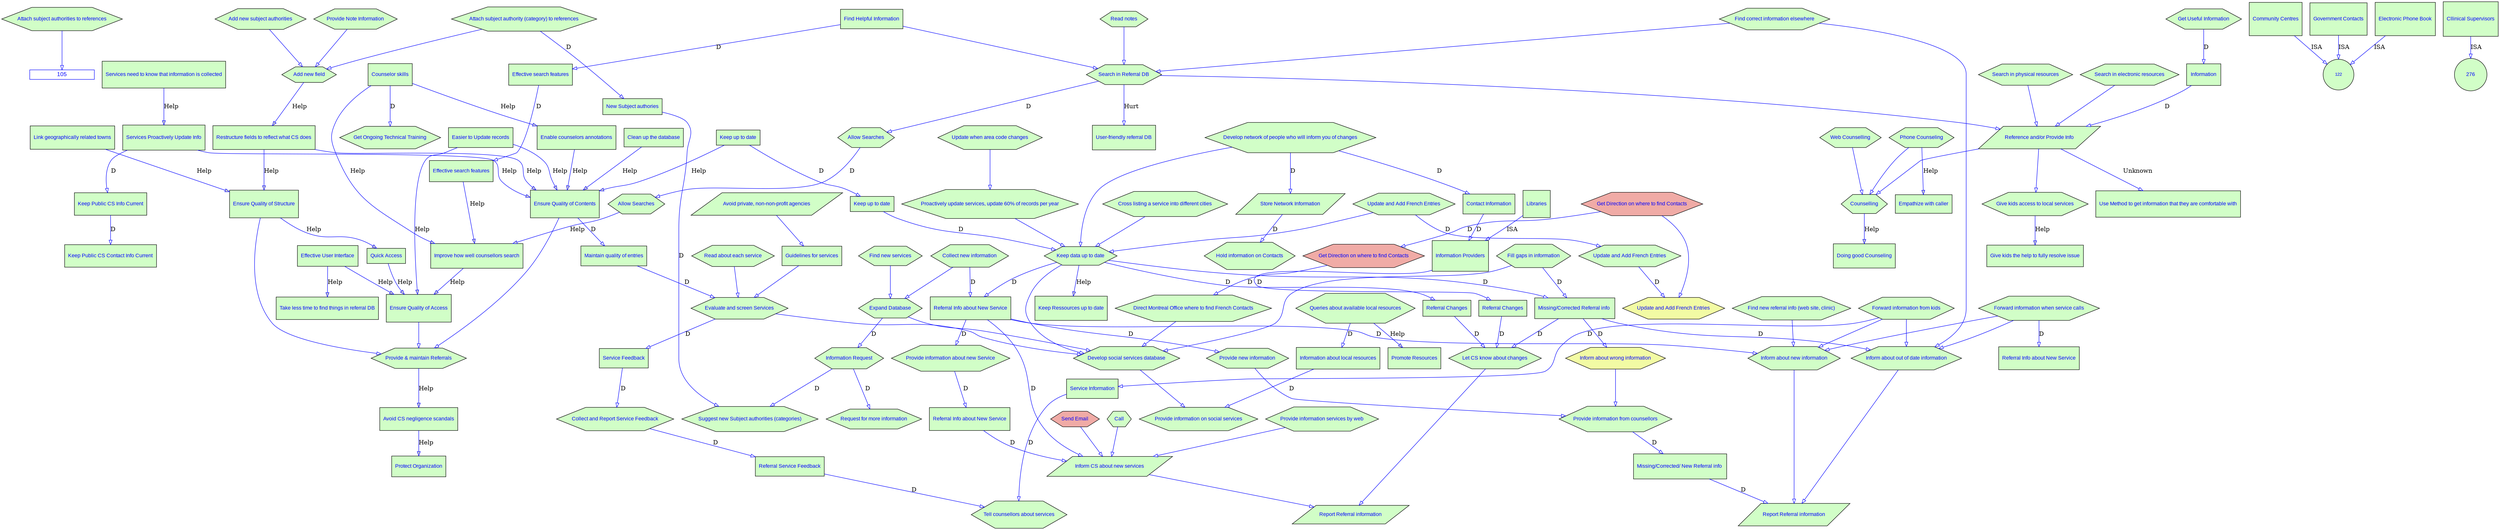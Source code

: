  digraph  RootGraph {
  node [color="#000000", fontcolor="#0000FF", fontname=Arial, style=filled];
  edge [color="#0000FF"];
  subgraph Connector {
      node [width="2.06827270601324", height="0", pos="2342.60580708661,556.215825360204", color="#0000FF", fillcolor="#FFFFFF", fontname=Arial, fontsize="13", style=filled, shape=box];
      "105" [];
  }
  "Effective User Interface" [width="1.10236220472441", height="0.662674087685118", pos="1683.77952755906,594.096488748848", fillcolor="#D1FEC7", fontsize="12", label="Effective User Interface", shape=box];
  "Take less time to find things in referral DB" [width="1.19549121811446", height="0.718657668871754", pos="332.171542119837,566.929133858268", fillcolor="#D1FEC7", fontsize="12", label="Take less time to find things in referral DB", shape=box];
  "Web Counselling" [width="1.00578248031496", height="0.643700787401573", pos="262.271161417323,670.937565676455", fillcolor="#D1FEC7", fontsize="12", label="Web Counselling", sides="6", shape=polygon];
  "Counselling" [width="1.09621062992126", height="0.609564719517387", pos="399.197834645669,807.496620794565", fillcolor="#D1FEC7", fontsize="12", label=Counselling, sides="6", shape=polygon];
  "Doing good Counseling" [width="1.28862023150452", height="0.77464125005839", pos="414.185603924714,906.249847528951", fillcolor="#D1FEC7", fontsize="12", label="Doing good Counseling", shape=box];
  "Keep data up to date" [width="0.932168635170603", height="0.596587926509186", pos="2338.83366141732,652.055195438944", fillcolor="#D1FEC7", fontsize="12", label="Keep data up to date", sides="6", shape=polygon];
  "Keep Ressources up to date" [width="1.28862023150452", height="0.77464125005839", pos="2112.26456692913,807.475197051015", fillcolor="#D1FEC7", fontsize="12", label="Keep Ressources up to date", shape=box];
  "Search in Referral DB" [width="0.994094488188977", height="0.636220472440945", pos="575.07874015748,590.164337329998", fillcolor="#D1FEC7", fontsize="12", label="Search in Referral DB", sides="6", shape=polygon];
  "User-friendly referral DB" [width="1.30984710604215", height="0.78740157480315", pos="325.275590551181,864.189534180392", fillcolor="#D1FEC7", fontsize="12", label="User-friendly referral DB", shape=box];
  "Phone Counseling" [width="1.00578248031496", height="0.643700787401573", pos="517.389271653543,850.016305833935", fillcolor="#D1FEC7", fontsize="12", label="Phone Counseling", sides="6", shape=polygon];
  "Empathize with caller" [width="0.984251968503934", height="0.591673292575996", pos="615.826771653543,928.009457752498", fillcolor="#D1FEC7", fontsize="12", label="Empathize with caller", shape=box];
  "Keep up to date" [width="0.816179286622626", height="0.490638069621911", pos="1829.38245431841,492.573249966052", fillcolor="#D1FEC7", fontsize="12", label="Keep up to date", shape=box];
  "Allow Searches" [width="1.00578248031496", height="0.643700787401575", pos="977.952755905512,779.527559055118", fillcolor="#D1FEC7", fontsize="12", label="Allow Searches", sides="6", shape=polygon];
  "Develop network of people who will inform you of changes" [width="1.50918635170603", height="0.965879265091862", pos="2346.37795275591,447.081967092488", fillcolor="#D1FEC7", fontsize="12", label="Develop network of people who will inform you of changes", sides="6", shape=polygon];
  "Referral Changes" [width="0.828125", height="0.517578125", pos="2648.92765748031,1332.28346456693", fillcolor="#D1FEC7", fontsize="12", label="Referral Changes", shape=box];
  "Store Network Information" [width="1.08923884514436", height="0.670300827781145", pos="2568.66141732283,350.115081768625", fillcolor="#D1FEC7", fontsize="12", label="Store Network Information", shape=parallelogram];
  "Community Centres" [width="1.07185039370079", height="1.07185039370079", pos="2565.50787401575,117.356692913386", fillcolor="#D1FEC7", fontsize="12", label="Community Centres", shape=box];
  "122" [width="0.984251968503939", height="0.984251968503939", pos="35.4330708661418,35.4330708661418", fillcolor="#D1FEC7", fontsize="10", shape=circle];
  "Government Contacts" [width="1.04440288713911", height="1.04440288713911", pos="2472.86622047244,98.4158267716534", fillcolor="#D1FEC7", fontsize="12", label="Government Contacts", shape=box];
  "Libraries" [width="0.875", height="0.875", pos="2373.22440944882,114.994488188976", fillcolor="#D1FEC7", fontsize="12", label=Libraries, shape=box];
  "Information Providers" [width="0.984251968503939", height="0.984251968503939", pos="2490.31086614173,215.56062992126", fillcolor="#D1FEC7", fontsize="12", label="Information Providers", shape=box];
  "Contact Information" [width="1.01706036745407", height="0.635662729658792", pos="2381.10236220472,249.655511811024", fillcolor="#D1FEC7", fontsize="12", label="Contact Information", shape=box];
  "Referral Changes1" [width="0.828125", height="0.517578125", pos="2779.4187992126,1218.89763779528", fillcolor="#D1FEC7", fontsize="12", label="Referral Changes", shape=box];
  "Missing/Corrected Referral info " [width="1.06299212598425", height="0.664370078740155", pos="1757.48031496063,1157.77559055118", fillcolor="#D1FEC7", fontsize="12", label="Missing/Corrected Referral info ", shape=box];
  "Inform about out of date information" [width="1.18110236220472", height="0.755905511811023", pos="723.543307086614,783.248031496063", fillcolor="#D1FEC7", fontsize="12", label="Inform about out of date information", sides="6", shape=polygon];
  "Proactively update services, update 60% of records per year" [width="1.45054133858268", height="0.928346456692914", pos="2205.30295275591,389.715267557765", fillcolor="#D1FEC7", fontsize="12", label="Proactively update services, update 60% of records per year", sides="6", shape=polygon];
  "Referral Info about New Service" [width="1.16797900262468", height="0.729986876640422", pos="1559.05511811024,1131.79133858268", fillcolor="#D1FEC7", fontsize="12", label="Referral Info about New Service", shape=box];
  "Inform about new information" [width="1.18110236220472", height="0.755905511811023", pos="622.204724409449,784.665354330709", fillcolor="#D1FEC7", fontsize="12", label="Inform about new information", sides="6", shape=polygon];
  "Inform CS about new services" [width="1.03018372703412", height="0.633959216636386", pos="2042.4094488189,1429.37371290127", fillcolor="#D1FEC7", fontsize="12", label="Inform CS about new services", shape=parallelogram];
  "Collect new information" [width="1.13891404199475", height="0.728904986876642", pos="2422.81192913386,538.7083733917", fillcolor="#D1FEC7", fontsize="12", label="Collect new information", sides="6", shape=polygon];
  "Expand Database" [width="0.978100393700787", height="0.625984251968504", pos="2413.24311023622,649.333935596424", fillcolor="#D1FEC7", fontsize="12", label="Expand Database", sides="6", shape=polygon];
  "Evaluate and screen Services" [width="1.08882874015748", height="0.696850393700787", pos="2165.18208661417,648.708661417323", fillcolor="#D1FEC7", fontsize="12", label="Evaluate and screen Services", sides="6", shape=polygon];
  "Develop social services database" [width="1.18110236220472", height="0.755905511811023", pos="2338.46929133858,744.074322675875", fillcolor="#D1FEC7", fontsize="12", label="Develop social services database", sides="6", shape=polygon];
  "Forward information from kids" [width="1.10236220472441", height="0.705511811023624", pos="620.078740157481,705.335990873305", fillcolor="#D1FEC7", fontsize="12", label="Forward information from kids", sides="6", shape=polygon];
  "Service Information" [width="1.00393700787402", height="0.627460629921259", pos="696.269291338583,1099.22244094488", fillcolor="#D1FEC7", fontsize="12", label="Service Information", shape=box];
  "Get Direction on where to find Contacts" [width="1.18110236220472", height="0.755905511811018", pos="2435.08346456693,1084.62463904795", fillcolor="#F0ABA6", fontsize="12", label="Get Direction on where to find Contacts", sides="6", shape=polygon];
  "Get Direction on where to find Contacts1" [width="1.18110236220472", height="0.755905511811018", pos="2545.76692913386,926.785039370079", fillcolor="#F0ABA6", fontsize="12", label="Get Direction on where to find Contacts", sides="6", shape=polygon];
  "Read about each service" [width="1.06299212598425", height="0.680314960629922", pos="2193.30708661417,546.407951344456", fillcolor="#D1FEC7", fontsize="12", label="Read about each service", sides="6", shape=polygon];
  "Maintain quality of entries" [width="1.06552311864363", height="0.6405286370745", pos="1832.50730946111,623.622047244094", fillcolor="#D1FEC7", fontsize="12", label="Maintain quality of entries", shape=box];
  "Find new services" [width="0.978100393700789", height="0.625984251968505", pos="2318.75492125984,528.389053706661", fillcolor="#D1FEC7", fontsize="12", label="Find new services", sides="6", shape=polygon];
  "Inform about wrong information" [width="1.08882874015748", height="0.696850393700789", pos="1513.21358267717,1264.67716535433", fillcolor="#F2FBA4", fontsize="12", label="Inform about wrong information", sides="6", shape=polygon];
  "Information about local resources" [width="1.10892388451444", height="0.693077427821524", pos="2412.04724409449,953.001968503937", fillcolor="#D1FEC7", fontsize="12", label="Information about local resources", shape=box];
  "Provide information on social services" [width="1.18110236220473", height="0.755905511811026", pos="2276.92913385827,818.420549769653", fillcolor="#D1FEC7", fontsize="12", label="Provide information on social services", sides="6", shape=polygon];
  "Read notes" [width="0.78125", height="0.5", pos="510.014763779527,524.31551843236", fillcolor="#D1FEC7", fontsize="12", label="Read notes", sides="6", shape=polygon];
  "Attach subject authorities to references" [width="1.17495078740157", height="0.751968503937007", pos="2227.57381889764,491.349683627921", fillcolor="#D1FEC7", fontsize="12", label="Attach subject authorities to references", sides="6", shape=polygon];
  "Cross listing a service into different cities" [width="1.25369094488189", height="0.80236220472441", pos="2390.09350393701,365.604801738157", fillcolor="#D1FEC7", fontsize="12", label="Cross listing a service into different cities", sides="6", shape=polygon];
  "Update and Add French Entries" [width="1.08882874015748", height="0.696850393700787", pos="2460.69389763779,481.806376541307", fillcolor="#D1FEC7", fontsize="12", label="Update and Add French Entries", sides="6", shape=polygon];
  "Fill gaps in information" [width="1.17495078740157", height="0.751968503937007", pos="2496.86515748031,646.310313549181", fillcolor="#D1FEC7", fontsize="12", label="Fill gaps in information", sides="6", shape=polygon];
  "Update and Add French Entries1" [width="1.08882874015748", height="0.696850393700787", pos="2639.76791338583,936.94251968504", fillcolor="#D1FEC7", fontsize="12", label="Update and Add French Entries", sides="6", shape=polygon];
  "Update and Add French Entries2" [width="1.08882874015748", height="0.696850393700787", pos="2530.40728346457,1091.56952093772", fillcolor="#F2FBA4", fontsize="12", label="Update and Add French Entries", sides="6", shape=polygon];
  "Provide new information" [width="1.00578248031496", height="0.643700787401576", pos="1411.01131889764,1261.41732283465", fillcolor="#D1FEC7", fontsize="12", label="Provide new information", sides="6", shape=polygon];
  "Provide information about new Service" [width="1.2992125984252", height="0.831496062992125", pos="2123.85826771654,1061.8157480315", fillcolor="#D1FEC7", fontsize="12", label="Provide information about new Service", sides="6", shape=polygon];
  "Queries about available local resources" [width="1.48991141732283", height="0.953543307086613", pos="2037.88877952756,1117.23307086614", fillcolor="#D1FEC7", fontsize="12", label="Queries about available local resources", sides="6", shape=polygon];
  "Effective search features" [width="1.13113991654389", height="0.679973523246231", pos="1341.71861907912,496.27255236835", fillcolor="#D1FEC7", fontsize="12", label="Effective search features", shape=box];
  "Improve how well counsellors search" [width="1.30845144356956", height="0.786562586173298", pos="1272.65112539063,567.168897691308", fillcolor="#D1FEC7", fontsize="12", label="Improve how well counsellors search", shape=box];
  "Allow Searches1" [width="1.00578248031496", height="0.643700787401575", pos="1187.61175531189,496.272552368349", fillcolor="#D1FEC7", fontsize="12", label="Allow Searches", sides="6", shape=polygon];
  "Ensure Quality of Contents" [width="1.48622047244095", height="0.893426671789758", pos="1325.44640098118,729.966850813334", fillcolor="#D1FEC7", fontsize="12", label="Ensure Quality of Contents", shape=box];
  "Keep up to date1" [width="0.816179286622626", height="0.490638069621911", pos="1200.74898603284,620.341865326528", fillcolor="#D1FEC7", fontsize="12", label="Keep up to date", shape=box];
  "Let CS know about changes" [width="1.06299212598425", height="0.680314960629921", pos="1934.74015748031,1421.97165354331", fillcolor="#D1FEC7", fontsize="12", label="Let CS know about changes", sides="6", shape=polygon];
  "Hold information on Contacts" [width="1.37180118110236", height="0.87795275590551", pos="2753.63681102362,349.393700787401", fillcolor="#D1FEC7", fontsize="12", label="Hold information on Contacts", sides="6", shape=polygon];
  "Tell counsellors about services" [width="1.36482939632546", height="0.873490813648294", pos="525.009448818898,1226.24881889764", fillcolor="#D1FEC7", fontsize="12", label="Tell counsellors about services", sides="6", shape=polygon];
  "Find correct information elsewhere" [width="1.08882874015748", height="0.696850393700787", pos="569.27657480315,489.591108983542", fillcolor="#D1FEC7", fontsize="12", label="Find correct information elsewhere", sides="6", shape=polygon];
  "Forward information when service calls" [width="1.21062992125984", height="0.7748031496063", pos="706.889763779527,702.347244094488", fillcolor="#D1FEC7", fontsize="12", label="Forward information when service calls", sides="6", shape=polygon];
  "Direct Montreal Office where to find French Contacts" [width="1.31889763779528", height="0.844094488188977", pos="2480.31496062992,717.658345045244", fillcolor="#D1FEC7", fontsize="12", label="Direct Montreal Office where to find French Contacts", sides="6", shape=polygon];
  "Electronic Phone Book" [width="1.07185039370079", height="1.07185039370079", pos="2654.32677165354,135.309448818898", fillcolor="#D1FEC7", fontsize="12", label="Electronic Phone Book", shape=box];
  "Update when area code changes" [width="1.19422572178478", height="0.764304461942257", pos="2256.61417322835,302.817400163354", fillcolor="#D1FEC7", fontsize="12", label="Update when area code changes", sides="6", shape=polygon];
  "Referral Info about New Service1" [width="1.16797900262468", height="0.729986876640422", pos="964.251968503937,621.555118110236", fillcolor="#D1FEC7", fontsize="12", label="Referral Info about New Service", shape=box];
  "Call" [width="0.78125", height="0.5", pos="2064.34547244094,1363.51181102362", fillcolor="#D1FEC7", fontsize="12", label=Call, sides="6", shape=polygon];
  "Send Email" [width="0.78125", height="0.5", pos="2000.09350393701,1362.56692913386", fillcolor="#F0ABA6", fontsize="12", label="Send Email", sides="6", shape=polygon];
  "Keep Public CS Info Current" [width="1.19422572178478", height="0.717896928325546", pos="1834.48818897638,782.029726328312", fillcolor="#D1FEC7", fontsize="12", label="Keep Public CS Info Current", shape=box];
  "Keep Public CS Contact Info Current" [width="1.19422572178478", height="0.717896928325546", pos="2239.6062992126,755.63491792953", fillcolor="#D1FEC7", fontsize="12", label="Keep Public CS Contact Info Current", shape=box];
  "Services need to know that information is collected" [width="1.43044619422571", height="0.859898518543778", pos="1480.7613616111,453.799207375219", fillcolor="#D1FEC7", fontsize="12", label="Services need to know that information is collected", shape=box];
  "Services Proactively Update Info" [width="1.33202099737534", height="0.800731189286191", pos="1460.91884192606,584.897529978639", fillcolor="#D1FEC7", fontsize="12", label="Services Proactively Update Info", shape=box];
  "Referral Service Feedback" [width="1.00393700787402", height="0.627460629921259", pos="589.261417322835,1079.29133858268", fillcolor="#D1FEC7", fontsize="12", label="Referral Service Feedback", shape=box];
  "Collect and Report Service Feedback" [width="1.1745406824147", height="0.751706036745406", pos="516.661417322835,919.585039370079", fillcolor="#D1FEC7", fontsize="12", label="Collect and Report Service Feedback", sides="6", shape=polygon];
  "Service Feedback" [width="1.00393700787402", height="0.627460629921259", pos="992.125984251968,907.086614173228", fillcolor="#D1FEC7", fontsize="12", label="Service Feedback", shape=box];
  "Guidelines for services" [width="0.990813648293965", height="0.619258530183728", pos="2069.29133858268,532.529527559055", fillcolor="#D1FEC7", fontsize="12", label="Guidelines for services", shape=box];
  "Avoid private, non-non-profit agencies" [width="1.18110236220473", height="0.726832222895218", pos="2040.94488188976,427.377347062386", fillcolor="#D1FEC7", fontsize="12", label="Avoid private, non-non-profit agencies", shape=parallelogram];
  "Reference and/or Provide Info" [width="1.18110236220473", height="0.726832222895218", pos="454.251968503937,665.709824913281", fillcolor="#D1FEC7", fontsize="12", label="Reference and/or Provide Info", shape=parallelogram];
  "Get Useful Information" [width="1.01049868766404", height="0.646719160104987", pos="491.466141732283,1163.28188976378", fillcolor="#D1FEC7", fontsize="12", label="Get Useful Information", sides="6", shape=polygon];
  "Information" [width="1.10236220472441", height="0.688976377952755", pos="334.143307086614,1079.29133858268", fillcolor="#D1FEC7", fontsize="12", label=Information, shape=box];
  "Cllinical Supervisors" [width="1.10679133858268", height="1.10679133858268", pos="1702.36417322835,1442.99409448819", fillcolor="#D1FEC7", fontsize="12", label="Cllinical Supervisors", shape=box];
  "276" [width="1.04560367454069", height="1.04560367454069", pos="37.6417322834647,37.6417322834647", fillcolor="#D1FEC7", fontsize="12", shape=circle];
  "Promote Resources" [width="1.12204724409449", height="0.67450755353664", pos="2159.27244094488,1148.3061235737", fillcolor="#D1FEC7", fontsize="12", label="Promote Resources", shape=box];
  "Referral Info about New Service2" [width="1.16797900262468", height="0.729986876640422", pos="2238.89763779528,1316.04330708661", fillcolor="#D1FEC7", fontsize="12", label="Referral Info about New Service", shape=box];
  "Use Method to get information that they are comfortable with" [width="1.41732283464567", height="0.852009541309434", pos="519.732283464567,771.258957660368", fillcolor="#D1FEC7", fontsize="12", label="Use Method to get information that they are comfortable with", shape=box];
  "Information Request" [width="1.06299212598426", height="0.680314960629923", pos="1318.11023622047,1109.36692913386", fillcolor="#D1FEC7", fontsize="12", label="Information Request", sides="6", shape=polygon];
  "Request for more information" [width="1.00578248031496", height="0.643700787401576", pos="1651.9562007874,1390.88976377953", fillcolor="#D1FEC7", fontsize="12", label="Request for more information", sides="6", shape=polygon];
  "Suggest new Subject authorities (categories)" [width="1.25", height="0.8", pos="670.181102362205,609.512598425197", fillcolor="#D1FEC7", fontsize="12", label="Suggest new Subject authorities (categories)", sides="6", shape=polygon];
  "Find Helpful Information" [width="1.04330708661417", height="0.627173690130558", pos="660.472440944882,489.917393324305", fillcolor="#D1FEC7", fontsize="12", label="Find Helpful Information", shape=box];
  "Effective search features1" [width="1.13113991654389", height="0.679973523246231", pos="951.404947256388,311.811023622047", fillcolor="#D1FEC7", fontsize="12", label="Effective search features", shape=box];
  "Counselor skills" [width="1.18110236220473", height="0.710007951091201", pos="1258.47789704417,450.966696875349", fillcolor="#D1FEC7", fontsize="12", label="Counselor skills", shape=box];
  "Get Ongoing Technical Training" [width="1.12204724409449", height="0.718110236220471", pos="961.054895263296,519.335433070866", fillcolor="#D1FEC7", fontsize="12", label="Get Ongoing Technical Training", sides="6", shape=polygon];
  "Enable counselors annotations" [width="1.27952755905513", height="0.769175280348801", pos="1304.54088917016,651.521917579017", fillcolor="#D1FEC7", fontsize="12", label="Enable counselors annotations", shape=box];
  "New Subject authories" [width="0.828125", height="0.517578125", pos="965.245570866142,396.850393700787", fillcolor="#D1FEC7", fontsize="12", label="New Subject authories", shape=box];
  "Attach subject authority (category) to references" [width="1.21062992125984", height="0.7748031496063", pos="1588.37868444575,368.259953943153", fillcolor="#D1FEC7", fontsize="12", label="Attach subject authority (category) to references", sides="6", shape=polygon];
  "Add new field" [width="0.78125", height="0.5", pos="1579.98872381582,454.05230952654", fillcolor="#D1FEC7", fontsize="12", label="Add new field", sides="6", shape=polygon];
  "Provide Note Information" [width="1.0236220472441", height="0.655118110236222", pos="1493.75348759535,363.967270156462", fillcolor="#D1FEC7", fontsize="12", label="Provide Note Information", sides="6", shape=polygon];
  "Link geographically related towns" [width="1.24015748031496", height="0.745508348645756", pos="1499.42277893393,652.178064179373", fillcolor="#D1FEC7", fontsize="12", label="Link geographically related towns", shape=box];
  "Ensure Quality of Structure" [width="1.48622047244095", height="0.893426671789758", pos="1433.16293641425,731.38417364798", fillcolor="#D1FEC7", fontsize="12", label="Ensure Quality of Structure", shape=box];
  "Ensure Quality of Access" [width="1.48622047244095", height="0.893426671789758", pos="1543.71411751661,732.092835065302", fillcolor="#D1FEC7", fontsize="12", label="Ensure Quality of Access", shape=box];
  "Restructure fields to reflect what CS does" [width="1.26968503937008", height="0.763258547423041", pos="1547.96608602055,538.194184162904", fillcolor="#D1FEC7", fontsize="12", label="Restructure fields to reflect what CS does", shape=box];
  "Easier to Update records" [width="1.06299212598426", height="0.639007155982079", pos="1590.84010176858,593.95735454347", fillcolor="#D1FEC7", fontsize="12", label="Easier to Update records", shape=box];
  "Add new subject authorities" [width="1.04330708661417", height="0.667716535433071", pos="1648.24167657173,415.444435510792", fillcolor="#D1FEC7", fontsize="12", label="Add new subject authorities", sides="6", shape=polygon];
  "Provide information services by web" [width="1.22047244094488", height="0.781102362204726", pos="2007.30708661417,1304.27716535433", fillcolor="#D1FEC7", fontsize="12", label="Provide information services by web", sides="6", shape=polygon];
  "Provide information from counsellors" [width="1.27619422572178", height="0.816764304461942", pos="1459.79811023622,1356.17244534717", fillcolor="#D1FEC7", fontsize="12", label="Provide information from counsellors", sides="6", shape=polygon];
  "Missing/Corrected/ New Referral info " [width="1.29133858267717", height="0.807086614173228", pos="1034.64566929134,1076.45669291339", fillcolor="#D1FEC7", fontsize="12", label="Missing/Corrected/ New Referral info ", shape=box];
  "Report Referral information" [width="1.18110236220473", height="0.726832222895218", pos="640.488188976378,864.264385221078", fillcolor="#D1FEC7", fontsize="12", label="Report Referral information", shape=parallelogram];
  "Report Referral information1" [width="0.976541994750653", height="0.600948919846557", pos="1986.0531496063,1488.27983040582", fillcolor="#D1FEC7", fontsize="12", label="Report Referral information", shape=parallelogram];
  "Search in physical resources" [width="1.06299212598425", height="0.680314960629921", pos="434.409448818898,579.704494810313", fillcolor="#D1FEC7", fontsize="12", label="Search in physical resources", sides="6", shape=polygon];
  "Search in electronic resources" [width="1.06299212598425", height="0.680314960629921", pos="495.354330708661,579.704494810313", fillcolor="#D1FEC7", fontsize="12", label="Search in electronic resources", sides="6", shape=polygon];
  "Find new referral info (web site, clinic)" [width="1.17495078740157", height="0.751968503937008", pos="538.095472440945,695.386384574093", fillcolor="#D1FEC7", fontsize="12", label="Find new referral info (web site, clinic)", sides="6", shape=polygon];
  "Quick Access" [width="0.816179286622626", height="0.490638069621911", pos="1668.46552146591,535.302495247788", fillcolor="#D1FEC7", fontsize="12", label="Quick Access", shape=box];
  "Avoid CS negligence scandals" [width="1.22047244094488", height="0.733674882794237", pos="1472.49364507567,820.322643424533", fillcolor="#D1FEC7", fontsize="12", label="Avoid CS negligence scandals", shape=box];
  "Protect Organization" [width="1.10236220472441", height="0.662674087685117", pos="1587.29679468197,798.400537180189", fillcolor="#D1FEC7", fontsize="12", label="Protect Organization", shape=box];
  "Provide & maintain Referrals" [width="1.27645177165355", height="0.652515723270442", pos="1354.25791672921,808.083575990397", fillcolor="#D1FEC7", fontsize="12", label="Provide & maintain Referrals", sides="6", shape=polygon];
  "Clean up the database" [width="0.984251968503939", height="0.591673292575999", pos="1223.04482617803,673.478302712109", fillcolor="#D1FEC7", fontsize="12", label="Clean up the database", shape=box];
  "Give kids access to local services" [width="1.18110236220472", height="0.755905511811023", pos="347.952755905512,660.095045991416", fillcolor="#D1FEC7", fontsize="12", label="Give kids access to local services", sides="6", shape=polygon];
  "Give kids the help to fully resolve issue" [width="1.16141732283463", height="0.698174485239669", pos="305.238188976378,740.853797478215", fillcolor="#D1FEC7", fontsize="12", label="Give kids the help to fully resolve issue", shape=box];
  "Effective User Interface"->"Take less time to find things in referral DB" [fillcolor="#CDCDCD", label=Help];
  "Web Counselling"->"Counselling" [fillcolor="#FFFFFF"];
  "Counselling"->"Doing good Counseling" [fillcolor="#CDCDCD", label=Help];
  "Keep data up to date"->"Keep Ressources up to date" [fillcolor="#CDCDCD", label=Help];
  "Search in Referral DB"->"User-friendly referral DB" [fillcolor="#FFFFFF", label=Hurt];
  "Phone Counseling"->"Empathize with caller" [fillcolor="#CDCDCD", label=Help];
  "Phone Counseling"->"Counselling" [fillcolor="#FFFFFF"];
  "Keep up to date"->"Keep data up to date" [fillcolor="#FFFFFF", label=D];
  "Search in Referral DB"->"Allow Searches" [fillcolor="#FFFFFF", label=D];
  "Develop network of people who will inform you of changes"->"Keep data up to date" [fillcolor="#FFFFFF"];
  "Keep data up to date"->"Referral Changes" [fillcolor="#FFFFFF", label=D];
  "Develop network of people who will inform you of changes"->"Store Network Information" [fillcolor="#FFFFFF", label=D];
  "Community Centres"->"122" [fillcolor="#FFFFFF", label=ISA];
  "Government Contacts"->"122" [fillcolor="#FFFFFF", label=ISA];
  "Libraries"->"Information Providers" [fillcolor="#FFFFFF", label=ISA];
  "Contact Information"->"Information Providers" [fillcolor="#FFFFFF", label=D];
  "Information Providers"->"Referral Changes1" [fillcolor="#FFFFFF", label=D];
  "Missing/Corrected Referral info "->"Inform about out of date information" [fillcolor="#FFFFFF", label=D];
  "Proactively update services, update 60% of records per year"->"Keep data up to date" [fillcolor="#FFFFFF"];
  "Referral Info about New Service"->"Inform about new information" [fillcolor="#FFFFFF", label=D];
  "Referral Info about New Service"->"Inform CS about new services" [fillcolor="#FFFFFF", label=D];
  "Collect new information"->"Expand Database" [fillcolor="#FFFFFF"];
  "Evaluate and screen Services"->"Develop social services database" [fillcolor="#FFFFFF"];
  "Forward information from kids"->"Service Information" [fillcolor="#FFFFFF", label=D];
  "Get Direction on where to find Contacts"->"Get Direction on where to find Contacts1" [fillcolor="#FFFFFF", label=D];
  "Read about each service"->"Evaluate and screen Services" [fillcolor="#FFFFFF"];
  "Maintain quality of entries"->"Evaluate and screen Services" [fillcolor="#FFFFFF", label=D];
  "Find new services"->"Expand Database" [fillcolor="#FFFFFF"];
  "Missing/Corrected Referral info "->"Inform about wrong information" [fillcolor="#FFFFFF", label=D];
  "Collect new information"->"Referral Info about New Service" [fillcolor="#FFFFFF", label=D];
  "Information about local resources"->"Provide information on social services" [fillcolor="#FFFFFF", label=D];
  "Read notes"->"Search in Referral DB" [fillcolor="#FFFFFF"];
  "Attach subject authorities to references"->"105" [fillcolor="#FFFFFF"];
  "Cross listing a service into different cities"->"Keep data up to date" [fillcolor="#FFFFFF"];
  "Expand Database"->"Develop social services database" [fillcolor="#FFFFFF"];
  "Keep data up to date"->"Develop social services database" [fillcolor="#FFFFFF"];
  "Update and Add French Entries"->"Keep data up to date" [fillcolor="#FFFFFF"];
  "Fill gaps in information"->"Develop social services database" [fillcolor="#FFFFFF"];
  "Develop social services database"->"Provide information on social services" [fillcolor="#FFFFFF"];
  "Update and Add French Entries1"->"Update and Add French Entries2" [fillcolor="#FFFFFF", label=D];
  "Update and Add French Entries"->"Update and Add French Entries1" [fillcolor="#FFFFFF", label=D];
  "Referral Info about New Service"->"Provide new information" [fillcolor="#FFFFFF", label=D];
  "Referral Info about New Service"->"Provide information about new Service" [fillcolor="#FFFFFF", label=D];
  "Queries about available local resources"->"Information about local resources" [fillcolor="#FFFFFF", label=D];
  "Effective search features"->"Improve how well counsellors search" [fillcolor="#CDCDCD", label=Help];
  "Allow Searches1"->"Improve how well counsellors search" [fillcolor="#CDCDCD", label=Help];
  "Ensure Quality of Contents"->"Maintain quality of entries" [fillcolor="#FFFFFF", label=D];
  "Keep up to date1"->"Keep up to date" [fillcolor="#FFFFFF", label=D];
  "Referral Changes"->"Let CS know about changes" [fillcolor="#FFFFFF", label=D];
  "Store Network Information"->"Hold information on Contacts" [fillcolor="#FFFFFF", label=D];
  "Referral Changes1"->"Let CS know about changes" [fillcolor="#FFFFFF", label=D];
  "Develop network of people who will inform you of changes"->"Contact Information" [fillcolor="#FFFFFF", label=D];
  "Allow Searches"->"Allow Searches1" [fillcolor="#FFFFFF", label=D];
  "Service Information"->"Tell counsellors about services" [fillcolor="#FFFFFF", label=D];
  "Find correct information elsewhere"->"Inform about out of date information" [fillcolor="#FFFFFF"];
  "Forward information when service calls"->"Inform about out of date information" [fillcolor="#FFFFFF"];
  "Keep data up to date"->"Referral Info about New Service" [fillcolor="#FFFFFF", label=D];
  "Forward information when service calls"->"Inform about new information" [fillcolor="#FFFFFF"];
  "Forward information from kids"->"Inform about new information" [fillcolor="#FFFFFF"];
  "Forward information from kids"->"Inform about out of date information" [fillcolor="#FFFFFF"];
  "Fill gaps in information"->"Missing/Corrected Referral info " [fillcolor="#FFFFFF", label=D];
  "Keep data up to date"->"Missing/Corrected Referral info " [fillcolor="#FFFFFF", label=D];
  "Get Direction on where to find Contacts1"->"Direct Montreal Office where to find French Contacts" [fillcolor="#FFFFFF", label=D];
  "Electronic Phone Book"->"122" [fillcolor="#FFFFFF", label=ISA];
  "Update when area code changes"->"Proactively update services, update 60% of records per year" [fillcolor="#FFFFFF"];
  "Forward information when service calls"->"Referral Info about New Service1" [fillcolor="#FFFFFF", label=D];
  "Call"->"Inform CS about new services" [fillcolor="#FFFFFF"];
  "Send Email"->"Inform CS about new services" [fillcolor="#FFFFFF"];
  "Keep Public CS Info Current"->"Keep Public CS Contact Info Current" [fillcolor="#FFFFFF", label=D];
  "Services need to know that information is collected"->"Services Proactively Update Info" [fillcolor="#CDCDCD", label=Help];
  "Services Proactively Update Info"->"Keep Public CS Info Current" [fillcolor="#FFFFFF", label=D];
  "Referral Service Feedback"->"Tell counsellors about services" [fillcolor="#FFFFFF", label=D];
  "Collect and Report Service Feedback"->"Referral Service Feedback" [fillcolor="#FFFFFF", label=D];
  "Service Feedback"->"Collect and Report Service Feedback" [fillcolor="#FFFFFF", label=D];
  "Evaluate and screen Services"->"Service Feedback" [fillcolor="#FFFFFF", label=D];
  "Get Direction on where to find Contacts"->"Update and Add French Entries2" [fillcolor="#FFFFFF"];
  "Guidelines for services"->"Evaluate and screen Services" [fillcolor="#FFFFFF"];
  "Avoid private, non-non-profit agencies"->"Guidelines for services" [fillcolor="#FFFFFF"];
  "Direct Montreal Office where to find French Contacts"->"Develop social services database" [fillcolor="#FFFFFF"];
  "Reference and/or Provide Info"->"Counselling" [fillcolor="#FFFFFF"];
  "Get Useful Information"->"Information" [fillcolor="#FFFFFF", label=D];
  "Information"->"Reference and/or Provide Info" [fillcolor="#FFFFFF", label=D];
  "Cllinical Supervisors"->"276" [fillcolor="#FFFFFF", label=ISA];
  "Queries about available local resources"->"Promote Resources" [fillcolor="#CDCDCD", label=Help];
  "Missing/Corrected Referral info "->"Let CS know about changes" [fillcolor="#FFFFFF", label=D];
  "Provide information about new Service"->"Referral Info about New Service2" [fillcolor="#FFFFFF", label=D];
  "Referral Info about New Service2"->"Inform CS about new services" [fillcolor="#FFFFFF", label=D];
  "Reference and/or Provide Info"->"Use Method to get information that they are comfortable with" [fillcolor="#FFFFFF", label=Unknown];
  "Information Request"->"Request for more information" [fillcolor="#FFFFFF", label=D];
  "Expand Database"->"Information Request" [fillcolor="#FFFFFF", label=D];
  "Information Request"->"Suggest new Subject authorities (categories)" [fillcolor="#FFFFFF", label=D];
  "Find Helpful Information"->"Effective search features1" [fillcolor="#FFFFFF", label=D];
  "Effective search features1"->"Effective search features" [fillcolor="#FFFFFF", label=D];
  "Counselor skills"->"Improve how well counsellors search" [fillcolor="#CDCDCD", label=Help];
  "Counselor skills"->"Get Ongoing Technical Training" [fillcolor="#FFFFFF", label=D];
  "Counselor skills"->"Enable counselors annotations" [fillcolor="#CDCDCD", label=Help];
  "New Subject authories"->"Suggest new Subject authorities (categories)" [fillcolor="#FFFFFF", label=D];
  "Attach subject authority (category) to references"->"New Subject authories" [fillcolor="#FFFFFF", label=D];
  "Attach subject authority (category) to references"->"Add new field" [fillcolor="#FFFFFF"];
  "Provide Note Information"->"Add new field" [fillcolor="#FFFFFF"];
  "Link geographically related towns"->"Ensure Quality of Structure" [fillcolor="#CDCDCD", label=Help];
  "Enable counselors annotations"->"Ensure Quality of Contents" [fillcolor="#CDCDCD", label=Help];
  "Services Proactively Update Info"->"Ensure Quality of Contents" [fillcolor="#CDCDCD", label=Help];
  "Improve how well counsellors search"->"Ensure Quality of Access" [fillcolor="#CDCDCD", label=Help];
  "Restructure fields to reflect what CS does"->"Ensure Quality of Structure" [fillcolor="#CDCDCD", label=Help];
  "Easier to Update records"->"Ensure Quality of Access" [fillcolor="#CDCDCD", label=Help];
  "Easier to Update records"->"Ensure Quality of Contents" [fillcolor="#CDCDCD", label=Help];
  "Add new field"->"Restructure fields to reflect what CS does" [fillcolor="#CDCDCD", label=Help];
  "Add new subject authorities"->"Add new field" [fillcolor="#FFFFFF"];
  "Restructure fields to reflect what CS does"->"Ensure Quality of Contents" [fillcolor="#CDCDCD", label=Help];
  "Provide information services by web"->"Inform CS about new services" [fillcolor="#FFFFFF"];
  "Inform about wrong information"->"Provide information from counsellors" [fillcolor="#FFFFFF"];
  "Provide new information"->"Provide information from counsellors" [fillcolor="#FFFFFF"];
  "Provide information from counsellors"->"Missing/Corrected/ New Referral info " [fillcolor="#FFFFFF", label=D];
  "Missing/Corrected/ New Referral info "->"Report Referral information" [fillcolor="#FFFFFF", label=D];
  "Inform about new information"->"Report Referral information" [fillcolor="#FFFFFF"];
  "Inform about out of date information"->"Report Referral information" [fillcolor="#FFFFFF"];
  "Let CS know about changes"->"Report Referral information1" [fillcolor="#FFFFFF"];
  "Inform CS about new services"->"Report Referral information1" [fillcolor="#FFFFFF"];
  "Find correct information elsewhere"->"Search in Referral DB" [fillcolor="#FFFFFF"];
  "Search in Referral DB"->"Reference and/or Provide Info" [fillcolor="#FFFFFF"];
  "Search in physical resources"->"Reference and/or Provide Info" [fillcolor="#FFFFFF"];
  "Search in electronic resources"->"Reference and/or Provide Info" [fillcolor="#FFFFFF"];
  "Find Helpful Information"->"Search in Referral DB" [fillcolor="#FFFFFF"];
  "Find new referral info (web site, clinic)"->"Inform about new information" [fillcolor="#FFFFFF"];
  "Effective User Interface"->"Ensure Quality of Access" [fillcolor="#CDCDCD", label=Help];
  "Quick Access"->"Ensure Quality of Access" [fillcolor="#CDCDCD", label=Help];
  "Ensure Quality of Structure"->"Quick Access" [fillcolor="#CDCDCD", label=Help];
  "Avoid CS negligence scandals"->"Protect Organization" [fillcolor="#CDCDCD", label=Help];
  "Provide & maintain Referrals"->"Avoid CS negligence scandals" [fillcolor="#CDCDCD", label=Help];
  "Clean up the database"->"Ensure Quality of Contents" [fillcolor="#CDCDCD", label=Help];
  "Keep up to date1"->"Ensure Quality of Contents" [fillcolor="#CDCDCD", label=Help];
  "Ensure Quality of Contents"->"Provide & maintain Referrals" [fillcolor="#FFFFFF"];
  "Ensure Quality of Structure"->"Provide & maintain Referrals" [fillcolor="#FFFFFF"];
  "Ensure Quality of Access"->"Provide & maintain Referrals" [fillcolor="#FFFFFF"];
  "Give kids access to local services"->"Give kids the help to fully resolve issue" [fillcolor="#CDCDCD", label=Help];
  "Reference and/or Provide Info"->"Give kids access to local services" [fillcolor="#FFFFFF"];
}
